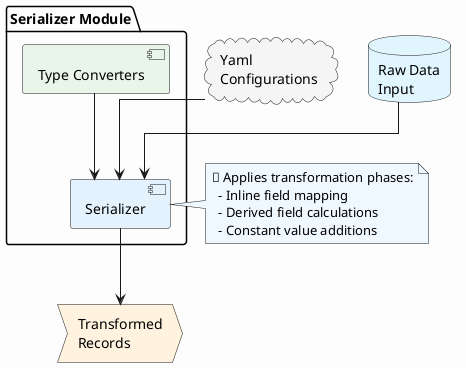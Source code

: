 @startuml
skinparam linetype ortho
skinparam backgroundColor #FDFDFD

package "Serializer Module" {
    [Serializer] as serializer #E3F2FD
    [Type Converters] as converters #E8F5E8
}

cloud "Yaml\nConfigurations" as config #F5F5F5
database "Raw Data\nInput" as input #E1F5FE
process "Transformed\nRecords" as output #FFF3E0

input --> serializer
config --> serializer
converters --> serializer
serializer --> output

note right of serializer #F0F8FF
🔄 Applies transformation phases:
  - Inline field mapping
  - Derived field calculations
  - Constant value additions
end note

@enduml
